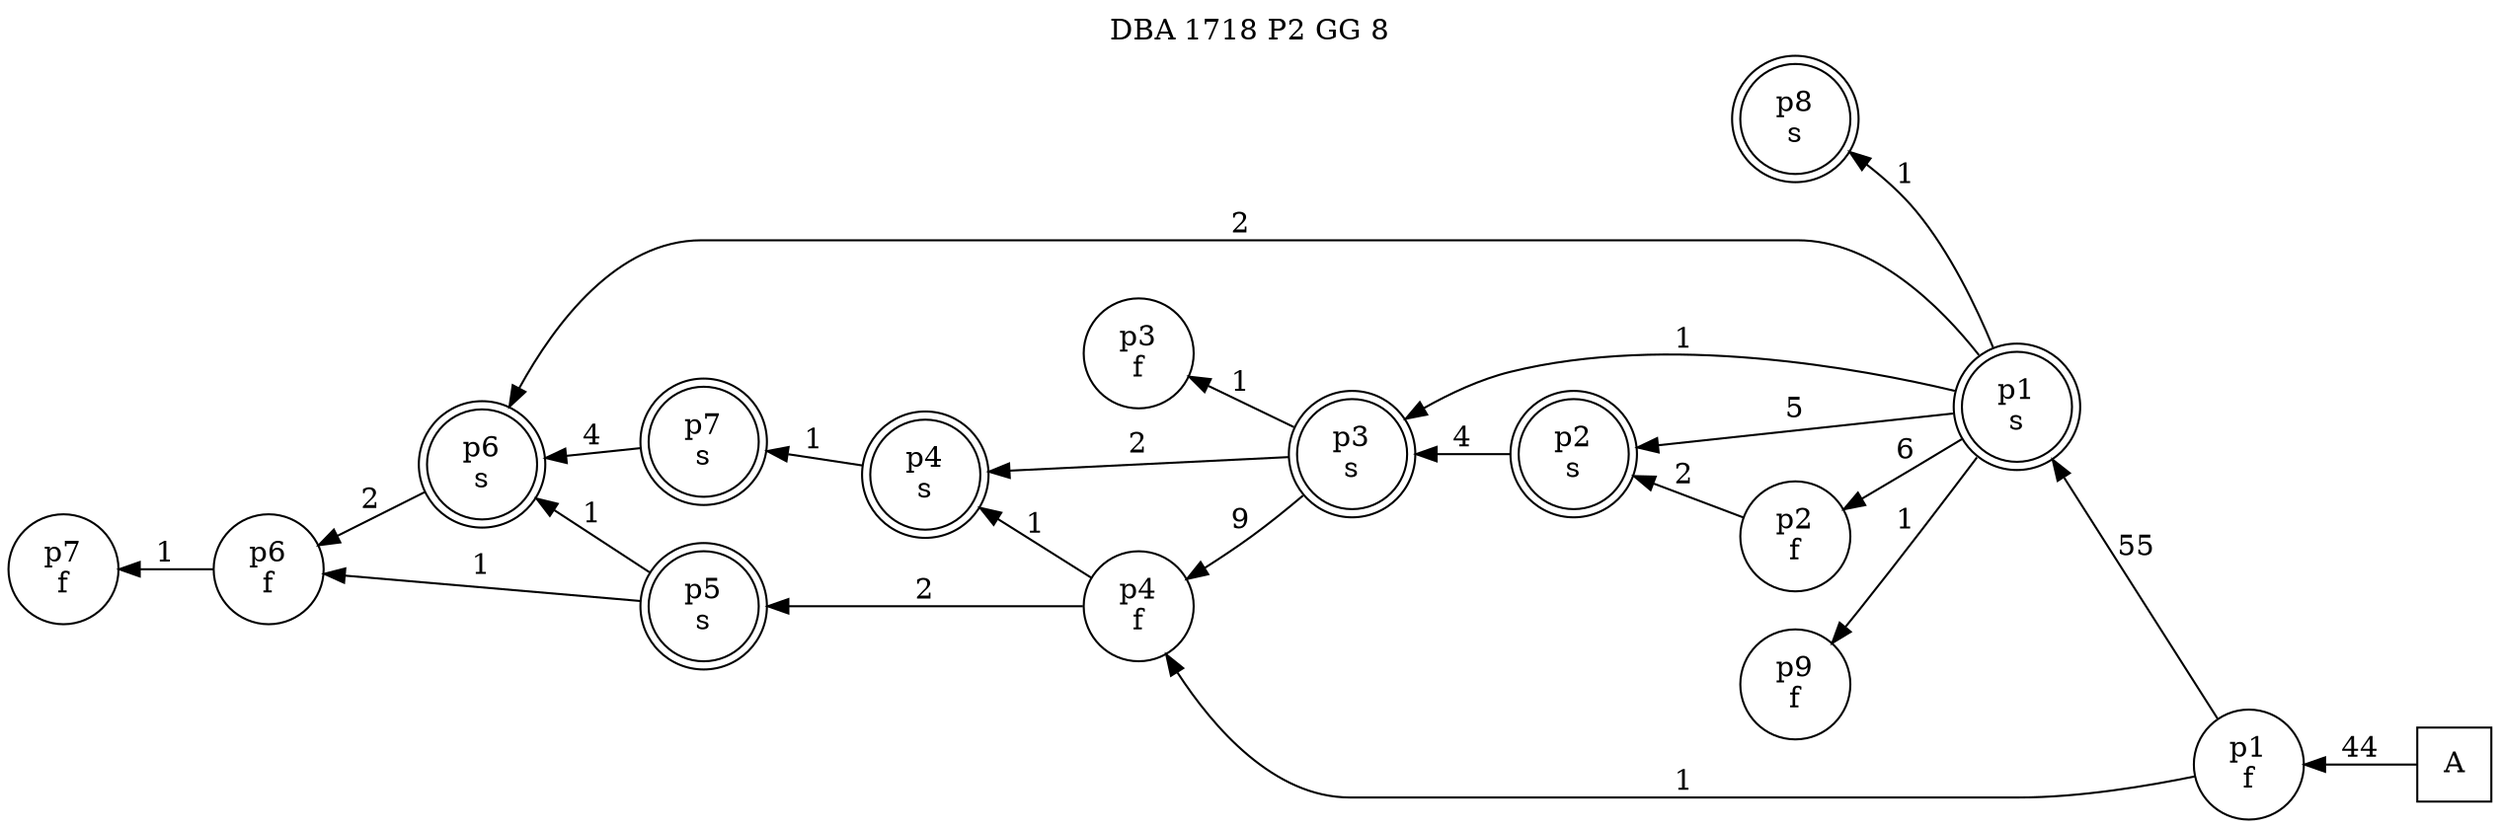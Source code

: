 digraph DBA_1718_P2_GG_8_GOOD {
labelloc="tl"
label= " DBA 1718 P2 GG 8 "
rankdir="RL";
"A" [shape="square" label="A"]
"p1_f" [shape="circle" label="p1
f"]
"p1_s" [shape="doublecircle" label="p1
s"]
"p2_f" [shape="circle" label="p2
f"]
"p2_s" [shape="doublecircle" label="p2
s"]
"p3_s" [shape="doublecircle" label="p3
s"]
"p4_f" [shape="circle" label="p4
f"]
"p5_s" [shape="doublecircle" label="p5
s"]
"p6_f" [shape="circle" label="p6
f"]
"p7_f" [shape="circle" label="p7
f"]
"p4_s" [shape="doublecircle" label="p4
s"]
"p7_s" [shape="doublecircle" label="p7
s"]
"p6_s" [shape="doublecircle" label="p6
s"]
"p9_f" [shape="circle" label="p9
f"]
"p3_f" [shape="circle" label="p3
f"]
"p8_s" [shape="doublecircle" label="p8
s"]
"A" -> "p1_f" [ label=44]
"p1_f" -> "p1_s" [ label=55]
"p1_f" -> "p4_f" [ label=1]
"p1_s" -> "p2_f" [ label=6]
"p1_s" -> "p2_s" [ label=5]
"p1_s" -> "p3_s" [ label=1]
"p1_s" -> "p6_s" [ label=2]
"p1_s" -> "p9_f" [ label=1]
"p1_s" -> "p8_s" [ label=1]
"p2_f" -> "p2_s" [ label=2]
"p2_s" -> "p3_s" [ label=4]
"p3_s" -> "p4_f" [ label=9]
"p3_s" -> "p4_s" [ label=2]
"p3_s" -> "p3_f" [ label=1]
"p4_f" -> "p5_s" [ label=2]
"p4_f" -> "p4_s" [ label=1]
"p5_s" -> "p6_f" [ label=1]
"p5_s" -> "p6_s" [ label=1]
"p6_f" -> "p7_f" [ label=1]
"p4_s" -> "p7_s" [ label=1]
"p7_s" -> "p6_s" [ label=4]
"p6_s" -> "p6_f" [ label=2]
}
